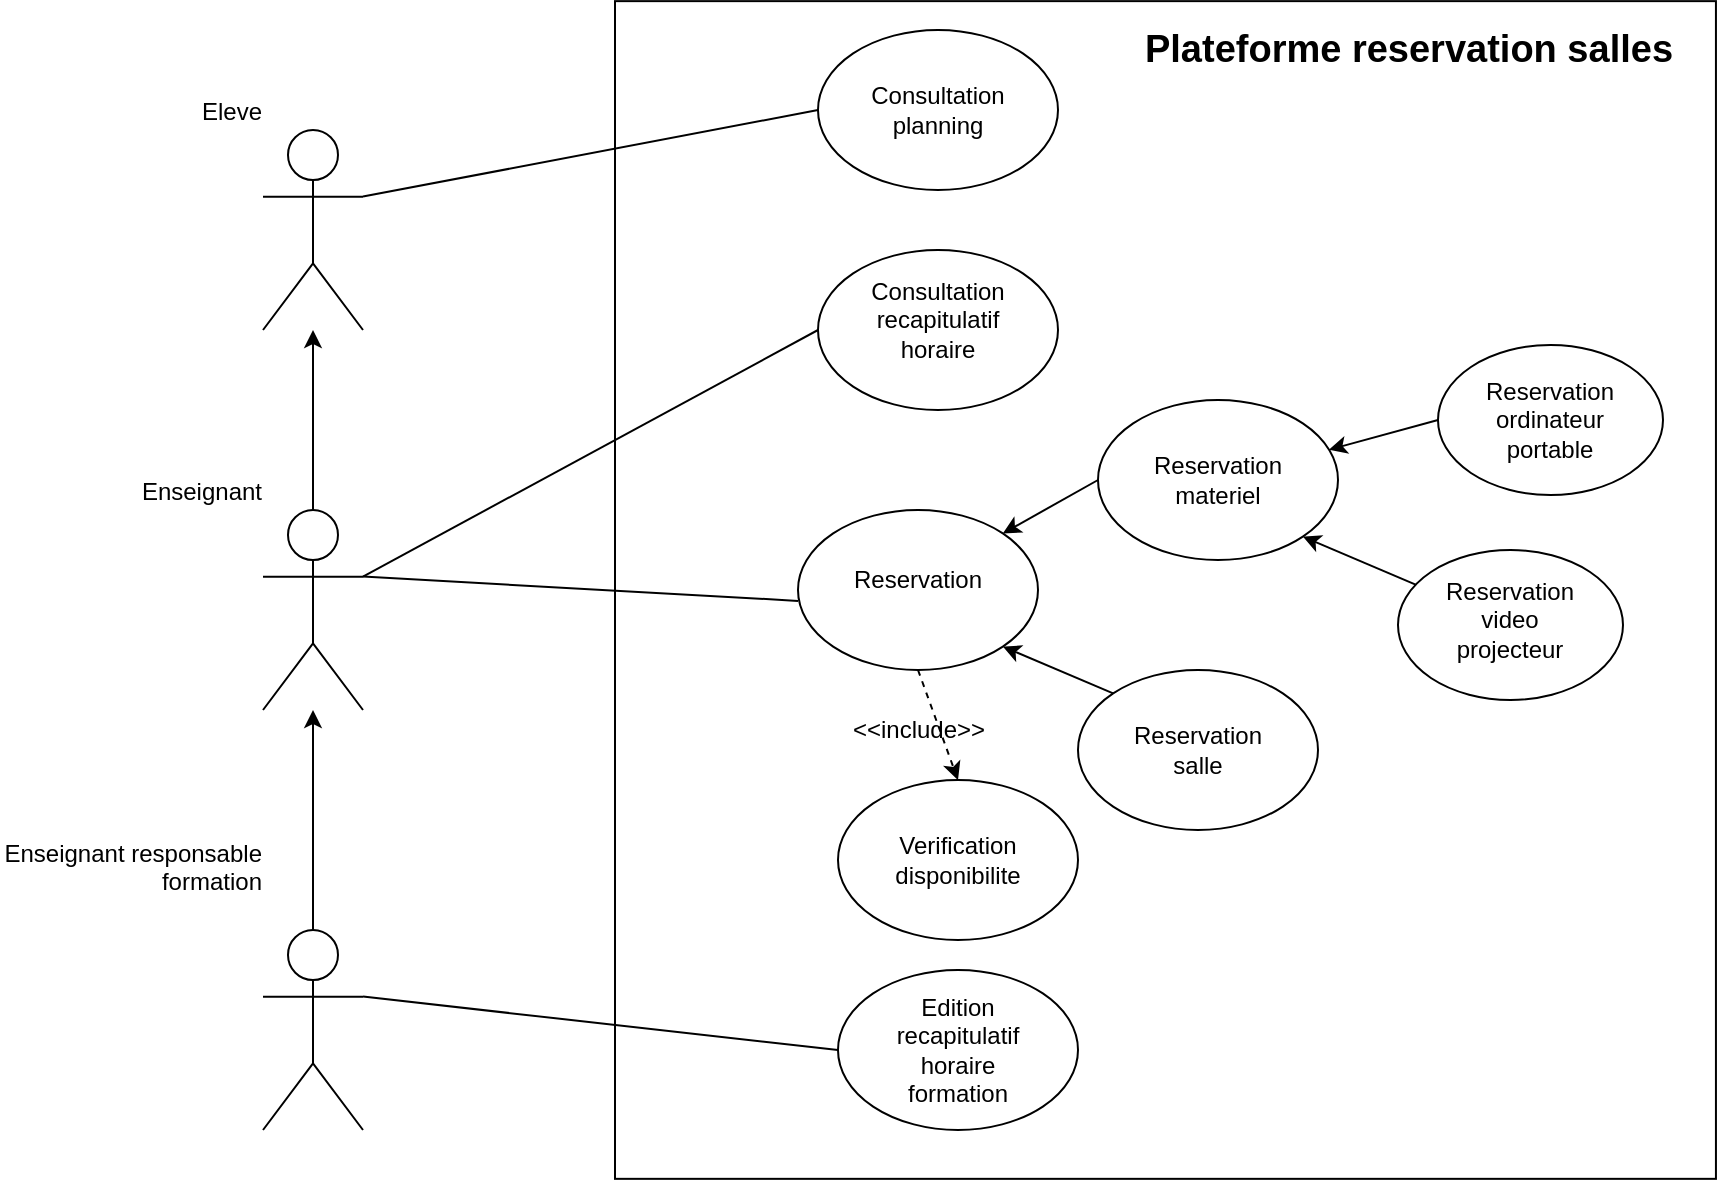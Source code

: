 <mxfile version="20.8.11" type="github">
  <diagram id="R2lEEEUBdFMjLlhIrx00" name="Page-1">
    <mxGraphModel dx="2285" dy="1251" grid="1" gridSize="10" guides="1" tooltips="1" connect="1" arrows="1" fold="1" page="1" pageScale="1" pageWidth="1169" pageHeight="827" math="0" shadow="0" extFonts="Permanent Marker^https://fonts.googleapis.com/css?family=Permanent+Marker">
      <root>
        <mxCell id="0" />
        <mxCell id="1" parent="0" />
        <mxCell id="c3UR7-9NOLj2c_VoPctI-24" style="edgeStyle=orthogonalEdgeStyle;rounded=0;orthogonalLoop=1;jettySize=auto;html=1;exitX=1;exitY=0.333;exitDx=0;exitDy=0;exitPerimeter=0;fontFamily=Helvetica;strokeColor=none;" parent="1" source="c3UR7-9NOLj2c_VoPctI-1" target="c3UR7-9NOLj2c_VoPctI-22" edge="1">
          <mxGeometry relative="1" as="geometry" />
        </mxCell>
        <mxCell id="c3UR7-9NOLj2c_VoPctI-1" value="Eleve" style="shape=umlActor;verticalLabelPosition=top;verticalAlign=bottom;outlineConnect=0;fontFamily=Helvetica;labelPosition=left;align=right;html=1;" parent="1" vertex="1">
          <mxGeometry x="-1017.5" y="-670" width="50" height="100" as="geometry" />
        </mxCell>
        <mxCell id="c3UR7-9NOLj2c_VoPctI-16" value="" style="edgeStyle=orthogonalEdgeStyle;rounded=0;orthogonalLoop=1;jettySize=auto;html=1;fontFamily=Helvetica;" parent="1" source="c3UR7-9NOLj2c_VoPctI-10" target="c3UR7-9NOLj2c_VoPctI-15" edge="1">
          <mxGeometry relative="1" as="geometry" />
        </mxCell>
        <mxCell id="c3UR7-9NOLj2c_VoPctI-10" value="&lt;div&gt;Enseignant responsable&lt;br&gt;formation&lt;br&gt;&lt;/div&gt;&lt;div&gt;&lt;br&gt;&lt;/div&gt;" style="shape=umlActor;verticalLabelPosition=top;verticalAlign=bottom;html=1;outlineConnect=0;fontFamily=Helvetica;labelPosition=left;align=right;" parent="1" vertex="1">
          <mxGeometry x="-1017.5" y="-270" width="50" height="100" as="geometry" />
        </mxCell>
        <mxCell id="c3UR7-9NOLj2c_VoPctI-14" value="" style="rounded=0;whiteSpace=wrap;html=1;fontFamily=Helvetica;rotation=90;" parent="1" vertex="1">
          <mxGeometry x="-860.69" y="-715.24" width="588.85" height="550.47" as="geometry" />
        </mxCell>
        <mxCell id="c3UR7-9NOLj2c_VoPctI-17" style="edgeStyle=orthogonalEdgeStyle;rounded=0;orthogonalLoop=1;jettySize=auto;html=1;fontFamily=Helvetica;" parent="1" source="c3UR7-9NOLj2c_VoPctI-15" target="c3UR7-9NOLj2c_VoPctI-1" edge="1">
          <mxGeometry relative="1" as="geometry" />
        </mxCell>
        <mxCell id="c3UR7-9NOLj2c_VoPctI-15" value="Enseignant" style="shape=umlActor;verticalLabelPosition=top;verticalAlign=bottom;html=1;outlineConnect=0;fontFamily=Helvetica;labelPosition=left;align=right;" parent="1" vertex="1">
          <mxGeometry x="-1017.5" y="-480" width="50" height="100" as="geometry" />
        </mxCell>
        <mxCell id="c3UR7-9NOLj2c_VoPctI-22" value="" style="ellipse;whiteSpace=wrap;html=1;fontFamily=Helvetica;" parent="1" vertex="1">
          <mxGeometry x="-740" y="-720" width="120" height="80" as="geometry" />
        </mxCell>
        <mxCell id="c3UR7-9NOLj2c_VoPctI-23" value="Consultation planning" style="text;html=1;strokeColor=none;fillColor=none;align=center;verticalAlign=middle;whiteSpace=wrap;rounded=0;fontFamily=Helvetica;" parent="1" vertex="1">
          <mxGeometry x="-710" y="-695" width="60" height="30" as="geometry" />
        </mxCell>
        <mxCell id="c3UR7-9NOLj2c_VoPctI-25" value="" style="endArrow=none;html=1;rounded=0;strokeColor=default;fontFamily=Helvetica;entryX=0;entryY=0.5;entryDx=0;entryDy=0;exitX=1;exitY=0.333;exitDx=0;exitDy=0;exitPerimeter=0;" parent="1" source="c3UR7-9NOLj2c_VoPctI-1" target="c3UR7-9NOLj2c_VoPctI-22" edge="1">
          <mxGeometry width="50" height="50" relative="1" as="geometry">
            <mxPoint x="-691" y="-450" as="sourcePoint" />
            <mxPoint x="-641" y="-500" as="targetPoint" />
          </mxGeometry>
        </mxCell>
        <mxCell id="c3UR7-9NOLj2c_VoPctI-26" value="" style="ellipse;whiteSpace=wrap;html=1;fontFamily=Helvetica;" parent="1" vertex="1">
          <mxGeometry x="-730" y="-250" width="120" height="80" as="geometry" />
        </mxCell>
        <mxCell id="c3UR7-9NOLj2c_VoPctI-27" value="Edition recapitulatif horaire formation" style="text;html=1;strokeColor=none;fillColor=none;align=center;verticalAlign=middle;whiteSpace=wrap;rounded=0;fontFamily=Helvetica;" parent="1" vertex="1">
          <mxGeometry x="-700" y="-225" width="60" height="30" as="geometry" />
        </mxCell>
        <mxCell id="c3UR7-9NOLj2c_VoPctI-28" value="" style="endArrow=none;html=1;rounded=0;strokeColor=default;fontFamily=Helvetica;entryX=1;entryY=0.333;entryDx=0;entryDy=0;entryPerimeter=0;exitX=0;exitY=0.5;exitDx=0;exitDy=0;" parent="1" source="c3UR7-9NOLj2c_VoPctI-26" target="c3UR7-9NOLj2c_VoPctI-10" edge="1">
          <mxGeometry width="50" height="50" relative="1" as="geometry">
            <mxPoint x="-660" y="-250" as="sourcePoint" />
            <mxPoint x="-610" y="-300" as="targetPoint" />
          </mxGeometry>
        </mxCell>
        <mxCell id="c3UR7-9NOLj2c_VoPctI-29" value="" style="ellipse;whiteSpace=wrap;html=1;fontFamily=Helvetica;" parent="1" vertex="1">
          <mxGeometry x="-740" y="-610" width="120" height="80" as="geometry" />
        </mxCell>
        <mxCell id="c3UR7-9NOLj2c_VoPctI-30" value="Consultation recapitulatif horaire" style="text;html=1;strokeColor=none;fillColor=none;align=center;verticalAlign=middle;whiteSpace=wrap;rounded=0;fontFamily=Helvetica;" parent="1" vertex="1">
          <mxGeometry x="-710" y="-590" width="60" height="30" as="geometry" />
        </mxCell>
        <mxCell id="c3UR7-9NOLj2c_VoPctI-31" value="" style="endArrow=none;html=1;rounded=0;strokeColor=default;fontFamily=Helvetica;entryX=0;entryY=0.5;entryDx=0;entryDy=0;exitX=1;exitY=0.333;exitDx=0;exitDy=0;exitPerimeter=0;" parent="1" source="c3UR7-9NOLj2c_VoPctI-15" target="c3UR7-9NOLj2c_VoPctI-29" edge="1">
          <mxGeometry width="50" height="50" relative="1" as="geometry">
            <mxPoint x="-660" y="-320" as="sourcePoint" />
            <mxPoint x="-610" y="-370" as="targetPoint" />
          </mxGeometry>
        </mxCell>
        <mxCell id="c3UR7-9NOLj2c_VoPctI-32" value="" style="ellipse;whiteSpace=wrap;html=1;fontFamily=Helvetica;" parent="1" vertex="1">
          <mxGeometry x="-750" y="-480" width="120" height="80" as="geometry" />
        </mxCell>
        <mxCell id="c3UR7-9NOLj2c_VoPctI-33" value="Reservation" style="text;html=1;strokeColor=none;fillColor=none;align=center;verticalAlign=middle;whiteSpace=wrap;rounded=0;fontFamily=Helvetica;" parent="1" vertex="1">
          <mxGeometry x="-720" y="-460" width="60" height="30" as="geometry" />
        </mxCell>
        <mxCell id="c3UR7-9NOLj2c_VoPctI-34" value="" style="endArrow=none;html=1;rounded=0;strokeColor=default;fontFamily=Helvetica;entryX=0;entryY=0.568;entryDx=0;entryDy=0;entryPerimeter=0;exitX=1;exitY=0.333;exitDx=0;exitDy=0;exitPerimeter=0;" parent="1" source="c3UR7-9NOLj2c_VoPctI-15" target="c3UR7-9NOLj2c_VoPctI-32" edge="1">
          <mxGeometry width="50" height="50" relative="1" as="geometry">
            <mxPoint x="-690" y="-360" as="sourcePoint" />
            <mxPoint x="-640" y="-410" as="targetPoint" />
          </mxGeometry>
        </mxCell>
        <mxCell id="c3UR7-9NOLj2c_VoPctI-35" value="" style="ellipse;whiteSpace=wrap;html=1;fontFamily=Helvetica;" parent="1" vertex="1">
          <mxGeometry x="-610" y="-400" width="120" height="80" as="geometry" />
        </mxCell>
        <mxCell id="c3UR7-9NOLj2c_VoPctI-37" value="" style="ellipse;whiteSpace=wrap;html=1;fontFamily=Helvetica;" parent="1" vertex="1">
          <mxGeometry x="-600" y="-535" width="120" height="80" as="geometry" />
        </mxCell>
        <mxCell id="c3UR7-9NOLj2c_VoPctI-38" value="Reservation materiel" style="text;html=1;strokeColor=none;fillColor=none;align=center;verticalAlign=middle;whiteSpace=wrap;rounded=0;fontFamily=Helvetica;" parent="1" vertex="1">
          <mxGeometry x="-570" y="-510" width="60" height="30" as="geometry" />
        </mxCell>
        <mxCell id="c3UR7-9NOLj2c_VoPctI-39" value="Reservation salle" style="text;html=1;strokeColor=none;fillColor=none;align=center;verticalAlign=middle;whiteSpace=wrap;rounded=0;fontFamily=Helvetica;" parent="1" vertex="1">
          <mxGeometry x="-580" y="-375" width="60" height="30" as="geometry" />
        </mxCell>
        <mxCell id="c3UR7-9NOLj2c_VoPctI-42" value="" style="ellipse;whiteSpace=wrap;html=1;fontFamily=Helvetica;" parent="1" vertex="1">
          <mxGeometry x="-730" y="-345" width="120" height="80" as="geometry" />
        </mxCell>
        <mxCell id="c3UR7-9NOLj2c_VoPctI-43" value="Verification disponibilite" style="text;html=1;strokeColor=none;fillColor=none;align=center;verticalAlign=middle;whiteSpace=wrap;rounded=0;fontFamily=Helvetica;" parent="1" vertex="1">
          <mxGeometry x="-700" y="-320" width="60" height="30" as="geometry" />
        </mxCell>
        <mxCell id="c3UR7-9NOLj2c_VoPctI-45" value="" style="html=1;labelBackgroundColor=#ffffff;startArrow=none;startFill=0;startSize=6;endArrow=classic;endFill=1;endSize=6;jettySize=auto;orthogonalLoop=1;strokeWidth=1;dashed=1;fontSize=14;rounded=0;strokeColor=default;fontFamily=Helvetica;entryX=0.5;entryY=0;entryDx=0;entryDy=0;exitX=0.5;exitY=1;exitDx=0;exitDy=0;" parent="1" source="c3UR7-9NOLj2c_VoPctI-32" target="c3UR7-9NOLj2c_VoPctI-42" edge="1">
          <mxGeometry width="60" height="60" relative="1" as="geometry">
            <mxPoint x="-830" y="-310" as="sourcePoint" />
            <mxPoint x="-770" y="-370" as="targetPoint" />
          </mxGeometry>
        </mxCell>
        <mxCell id="c3UR7-9NOLj2c_VoPctI-46" value="" style="ellipse;whiteSpace=wrap;html=1;fontFamily=Helvetica;" parent="1" vertex="1">
          <mxGeometry x="-430" y="-562.5" width="112.5" height="75" as="geometry" />
        </mxCell>
        <mxCell id="c3UR7-9NOLj2c_VoPctI-47" value="Reservation ordinateur portable" style="text;html=1;strokeColor=none;fillColor=none;align=center;verticalAlign=middle;whiteSpace=wrap;rounded=0;fontFamily=Helvetica;" parent="1" vertex="1">
          <mxGeometry x="-393.75" y="-535" width="40" height="20" as="geometry" />
        </mxCell>
        <mxCell id="c3UR7-9NOLj2c_VoPctI-50" value="" style="ellipse;whiteSpace=wrap;html=1;fontFamily=Helvetica;" parent="1" vertex="1">
          <mxGeometry x="-450" y="-460" width="112.5" height="75" as="geometry" />
        </mxCell>
        <mxCell id="c3UR7-9NOLj2c_VoPctI-51" value="Reservation video projecteur" style="text;html=1;strokeColor=none;fillColor=none;align=center;verticalAlign=middle;whiteSpace=wrap;rounded=0;fontFamily=Helvetica;" parent="1" vertex="1">
          <mxGeometry x="-413.75" y="-435" width="40" height="20" as="geometry" />
        </mxCell>
        <mxCell id="c3UR7-9NOLj2c_VoPctI-53" value="" style="endArrow=classic;html=1;rounded=0;strokeColor=default;fontFamily=Helvetica;entryX=1;entryY=1;entryDx=0;entryDy=0;" parent="1" source="c3UR7-9NOLj2c_VoPctI-50" target="c3UR7-9NOLj2c_VoPctI-37" edge="1">
          <mxGeometry width="50" height="50" relative="1" as="geometry">
            <mxPoint x="-430" y="-390" as="sourcePoint" />
            <mxPoint x="-380" y="-440" as="targetPoint" />
          </mxGeometry>
        </mxCell>
        <mxCell id="c3UR7-9NOLj2c_VoPctI-54" value="" style="endArrow=classic;html=1;rounded=0;strokeColor=default;fontFamily=Helvetica;exitX=0;exitY=0.5;exitDx=0;exitDy=0;" parent="1" source="c3UR7-9NOLj2c_VoPctI-46" target="c3UR7-9NOLj2c_VoPctI-37" edge="1">
          <mxGeometry width="50" height="50" relative="1" as="geometry">
            <mxPoint x="-431.328" y="-432.504" as="sourcePoint" />
            <mxPoint x="-487.574" y="-456.716" as="targetPoint" />
          </mxGeometry>
        </mxCell>
        <mxCell id="c3UR7-9NOLj2c_VoPctI-57" value="" style="endArrow=classic;html=1;rounded=0;strokeColor=default;fontFamily=Helvetica;entryX=1;entryY=0;entryDx=0;entryDy=0;exitX=0;exitY=0.5;exitDx=0;exitDy=0;" parent="1" source="c3UR7-9NOLj2c_VoPctI-37" target="c3UR7-9NOLj2c_VoPctI-32" edge="1">
          <mxGeometry width="50" height="50" relative="1" as="geometry">
            <mxPoint x="-510" y="-310" as="sourcePoint" />
            <mxPoint x="-460" y="-360" as="targetPoint" />
          </mxGeometry>
        </mxCell>
        <mxCell id="c3UR7-9NOLj2c_VoPctI-58" value="" style="endArrow=classic;html=1;rounded=0;strokeColor=default;fontFamily=Helvetica;entryX=1;entryY=1;entryDx=0;entryDy=0;exitX=0;exitY=0;exitDx=0;exitDy=0;" parent="1" source="c3UR7-9NOLj2c_VoPctI-35" target="c3UR7-9NOLj2c_VoPctI-32" edge="1">
          <mxGeometry width="50" height="50" relative="1" as="geometry">
            <mxPoint x="-510" y="-310" as="sourcePoint" />
            <mxPoint x="-460" y="-360" as="targetPoint" />
          </mxGeometry>
        </mxCell>
        <mxCell id="c3UR7-9NOLj2c_VoPctI-59" value="Plateforme reservation salles" style="text;strokeColor=none;fillColor=none;html=1;fontSize=19;fontStyle=1;verticalAlign=middle;align=center;fontFamily=Helvetica;" parent="1" vertex="1">
          <mxGeometry x="-530" y="-730" width="170" height="40" as="geometry" />
        </mxCell>
        <mxCell id="v8rDHAUvdea3bG4-uTcb-1" value="&lt;div&gt;&amp;lt;&amp;lt;include&amp;gt;&amp;gt;&lt;/div&gt;" style="text;html=1;align=center;verticalAlign=middle;resizable=0;points=[];autosize=1;strokeColor=none;fillColor=none;" vertex="1" parent="1">
          <mxGeometry x="-735" y="-385" width="90" height="30" as="geometry" />
        </mxCell>
      </root>
    </mxGraphModel>
  </diagram>
</mxfile>
